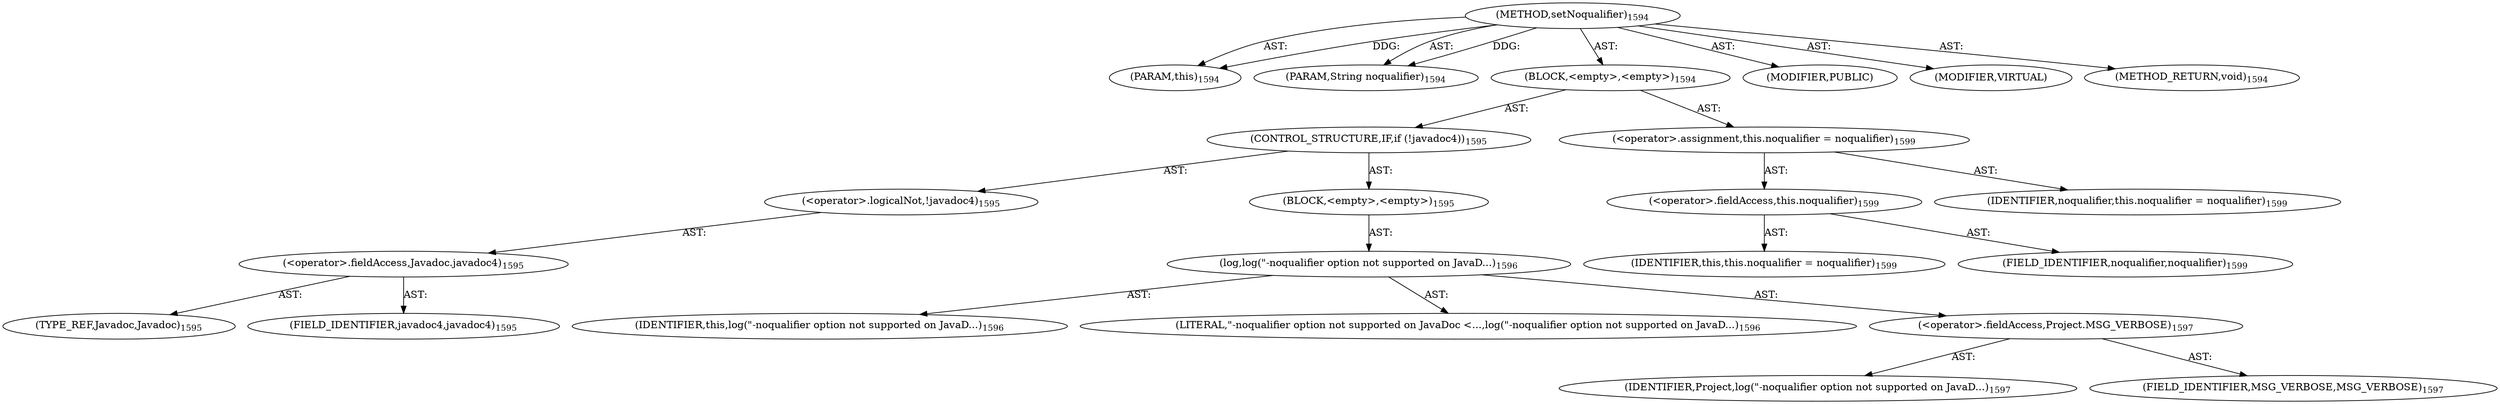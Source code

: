 digraph "setNoqualifier" {  
"111669149822" [label = <(METHOD,setNoqualifier)<SUB>1594</SUB>> ]
"115964117061" [label = <(PARAM,this)<SUB>1594</SUB>> ]
"115964117226" [label = <(PARAM,String noqualifier)<SUB>1594</SUB>> ]
"25769803979" [label = <(BLOCK,&lt;empty&gt;,&lt;empty&gt;)<SUB>1594</SUB>> ]
"47244640328" [label = <(CONTROL_STRUCTURE,IF,if (!javadoc4))<SUB>1595</SUB>> ]
"30064771726" [label = <(&lt;operator&gt;.logicalNot,!javadoc4)<SUB>1595</SUB>> ]
"30064771727" [label = <(&lt;operator&gt;.fieldAccess,Javadoc.javadoc4)<SUB>1595</SUB>> ]
"180388626455" [label = <(TYPE_REF,Javadoc,Javadoc)<SUB>1595</SUB>> ]
"55834575052" [label = <(FIELD_IDENTIFIER,javadoc4,javadoc4)<SUB>1595</SUB>> ]
"25769803980" [label = <(BLOCK,&lt;empty&gt;,&lt;empty&gt;)<SUB>1595</SUB>> ]
"30064771728" [label = <(log,log(&quot;-noqualifier option not supported on JavaD...)<SUB>1596</SUB>> ]
"68719476816" [label = <(IDENTIFIER,this,log(&quot;-noqualifier option not supported on JavaD...)<SUB>1596</SUB>> ]
"90194313320" [label = <(LITERAL,&quot;-noqualifier option not supported on JavaDoc &lt;...,log(&quot;-noqualifier option not supported on JavaD...)<SUB>1596</SUB>> ]
"30064771729" [label = <(&lt;operator&gt;.fieldAccess,Project.MSG_VERBOSE)<SUB>1597</SUB>> ]
"68719477266" [label = <(IDENTIFIER,Project,log(&quot;-noqualifier option not supported on JavaD...)<SUB>1597</SUB>> ]
"55834575053" [label = <(FIELD_IDENTIFIER,MSG_VERBOSE,MSG_VERBOSE)<SUB>1597</SUB>> ]
"30064771730" [label = <(&lt;operator&gt;.assignment,this.noqualifier = noqualifier)<SUB>1599</SUB>> ]
"30064771731" [label = <(&lt;operator&gt;.fieldAccess,this.noqualifier)<SUB>1599</SUB>> ]
"68719476817" [label = <(IDENTIFIER,this,this.noqualifier = noqualifier)<SUB>1599</SUB>> ]
"55834575054" [label = <(FIELD_IDENTIFIER,noqualifier,noqualifier)<SUB>1599</SUB>> ]
"68719477267" [label = <(IDENTIFIER,noqualifier,this.noqualifier = noqualifier)<SUB>1599</SUB>> ]
"133143986490" [label = <(MODIFIER,PUBLIC)> ]
"133143986491" [label = <(MODIFIER,VIRTUAL)> ]
"128849019006" [label = <(METHOD_RETURN,void)<SUB>1594</SUB>> ]
  "111669149822" -> "115964117061"  [ label = "AST: "] 
  "111669149822" -> "115964117226"  [ label = "AST: "] 
  "111669149822" -> "25769803979"  [ label = "AST: "] 
  "111669149822" -> "133143986490"  [ label = "AST: "] 
  "111669149822" -> "133143986491"  [ label = "AST: "] 
  "111669149822" -> "128849019006"  [ label = "AST: "] 
  "25769803979" -> "47244640328"  [ label = "AST: "] 
  "25769803979" -> "30064771730"  [ label = "AST: "] 
  "47244640328" -> "30064771726"  [ label = "AST: "] 
  "47244640328" -> "25769803980"  [ label = "AST: "] 
  "30064771726" -> "30064771727"  [ label = "AST: "] 
  "30064771727" -> "180388626455"  [ label = "AST: "] 
  "30064771727" -> "55834575052"  [ label = "AST: "] 
  "25769803980" -> "30064771728"  [ label = "AST: "] 
  "30064771728" -> "68719476816"  [ label = "AST: "] 
  "30064771728" -> "90194313320"  [ label = "AST: "] 
  "30064771728" -> "30064771729"  [ label = "AST: "] 
  "30064771729" -> "68719477266"  [ label = "AST: "] 
  "30064771729" -> "55834575053"  [ label = "AST: "] 
  "30064771730" -> "30064771731"  [ label = "AST: "] 
  "30064771730" -> "68719477267"  [ label = "AST: "] 
  "30064771731" -> "68719476817"  [ label = "AST: "] 
  "30064771731" -> "55834575054"  [ label = "AST: "] 
  "111669149822" -> "115964117061"  [ label = "DDG: "] 
  "111669149822" -> "115964117226"  [ label = "DDG: "] 
}
